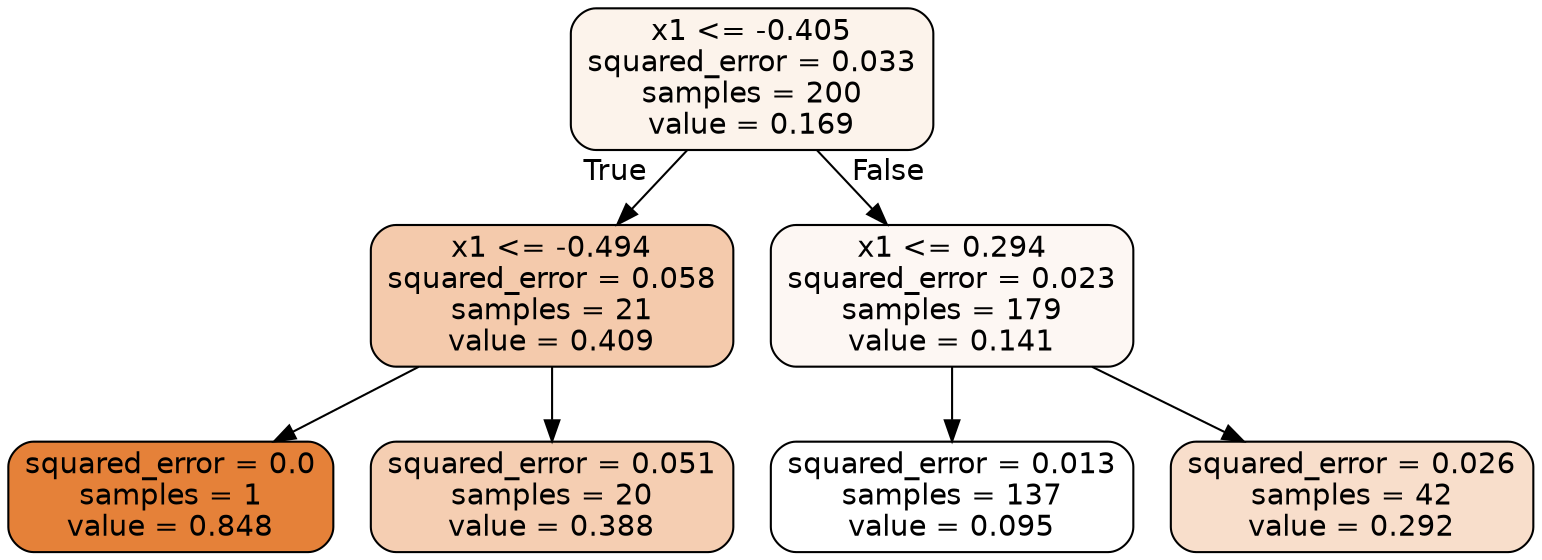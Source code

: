 digraph Tree {
node [shape=box, style="filled, rounded", color="black", fontname="helvetica"] ;
edge [fontname="helvetica"] ;
0 [label="x1 <= -0.405\nsquared_error = 0.033\nsamples = 200\nvalue = 0.169", fillcolor="#fcf3eb"] ;
1 [label="x1 <= -0.494\nsquared_error = 0.058\nsamples = 21\nvalue = 0.409", fillcolor="#f4caac"] ;
0 -> 1 [labeldistance=2.5, labelangle=45, headlabel="True"] ;
2 [label="squared_error = 0.0\nsamples = 1\nvalue = 0.848", fillcolor="#e58139"] ;
1 -> 2 ;
3 [label="squared_error = 0.051\nsamples = 20\nvalue = 0.388", fillcolor="#f5ceb2"] ;
1 -> 3 ;
4 [label="x1 <= 0.294\nsquared_error = 0.023\nsamples = 179\nvalue = 0.141", fillcolor="#fdf7f3"] ;
0 -> 4 [labeldistance=2.5, labelangle=-45, headlabel="False"] ;
5 [label="squared_error = 0.013\nsamples = 137\nvalue = 0.095", fillcolor="#ffffff"] ;
4 -> 5 ;
6 [label="squared_error = 0.026\nsamples = 42\nvalue = 0.292", fillcolor="#f8decb"] ;
4 -> 6 ;
}